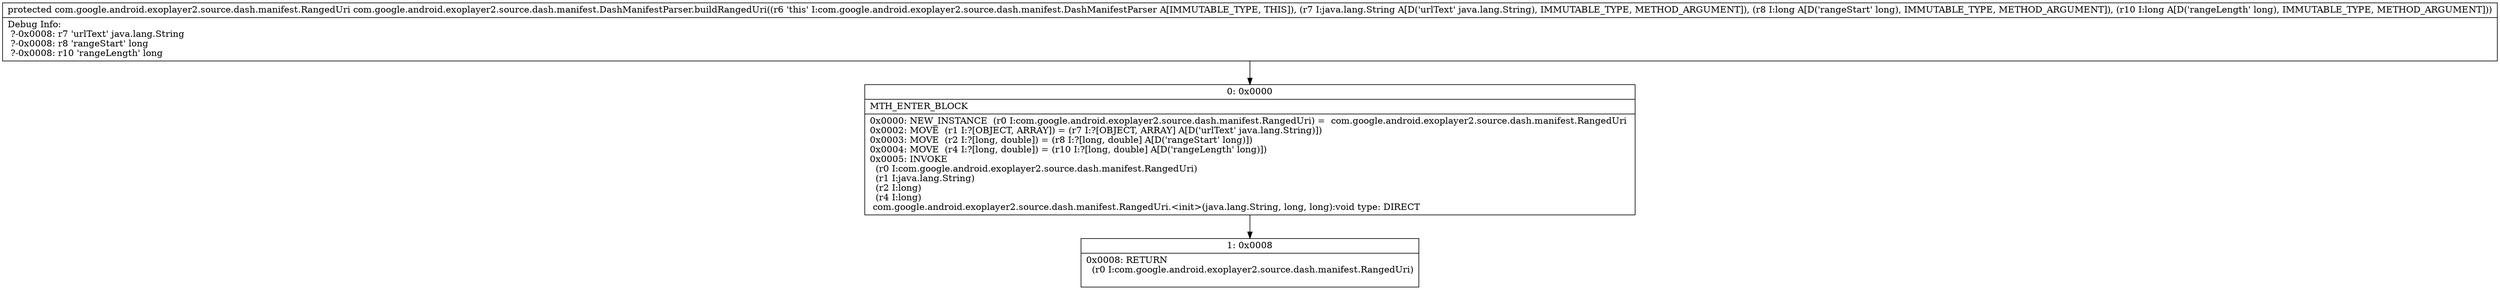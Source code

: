 digraph "CFG forcom.google.android.exoplayer2.source.dash.manifest.DashManifestParser.buildRangedUri(Ljava\/lang\/String;JJ)Lcom\/google\/android\/exoplayer2\/source\/dash\/manifest\/RangedUri;" {
Node_0 [shape=record,label="{0\:\ 0x0000|MTH_ENTER_BLOCK\l|0x0000: NEW_INSTANCE  (r0 I:com.google.android.exoplayer2.source.dash.manifest.RangedUri) =  com.google.android.exoplayer2.source.dash.manifest.RangedUri \l0x0002: MOVE  (r1 I:?[OBJECT, ARRAY]) = (r7 I:?[OBJECT, ARRAY] A[D('urlText' java.lang.String)]) \l0x0003: MOVE  (r2 I:?[long, double]) = (r8 I:?[long, double] A[D('rangeStart' long)]) \l0x0004: MOVE  (r4 I:?[long, double]) = (r10 I:?[long, double] A[D('rangeLength' long)]) \l0x0005: INVOKE  \l  (r0 I:com.google.android.exoplayer2.source.dash.manifest.RangedUri)\l  (r1 I:java.lang.String)\l  (r2 I:long)\l  (r4 I:long)\l com.google.android.exoplayer2.source.dash.manifest.RangedUri.\<init\>(java.lang.String, long, long):void type: DIRECT \l}"];
Node_1 [shape=record,label="{1\:\ 0x0008|0x0008: RETURN  \l  (r0 I:com.google.android.exoplayer2.source.dash.manifest.RangedUri)\l \l}"];
MethodNode[shape=record,label="{protected com.google.android.exoplayer2.source.dash.manifest.RangedUri com.google.android.exoplayer2.source.dash.manifest.DashManifestParser.buildRangedUri((r6 'this' I:com.google.android.exoplayer2.source.dash.manifest.DashManifestParser A[IMMUTABLE_TYPE, THIS]), (r7 I:java.lang.String A[D('urlText' java.lang.String), IMMUTABLE_TYPE, METHOD_ARGUMENT]), (r8 I:long A[D('rangeStart' long), IMMUTABLE_TYPE, METHOD_ARGUMENT]), (r10 I:long A[D('rangeLength' long), IMMUTABLE_TYPE, METHOD_ARGUMENT]))  | Debug Info:\l  ?\-0x0008: r7 'urlText' java.lang.String\l  ?\-0x0008: r8 'rangeStart' long\l  ?\-0x0008: r10 'rangeLength' long\l}"];
MethodNode -> Node_0;
Node_0 -> Node_1;
}

